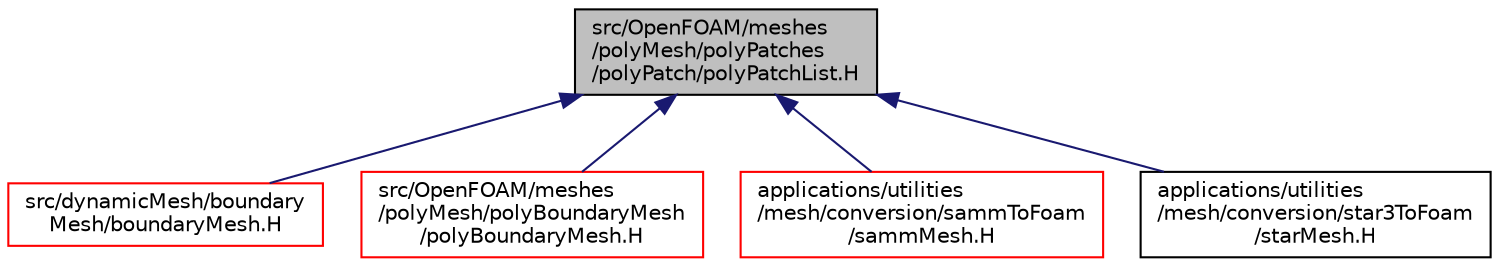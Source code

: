 digraph "src/OpenFOAM/meshes/polyMesh/polyPatches/polyPatch/polyPatchList.H"
{
  bgcolor="transparent";
  edge [fontname="Helvetica",fontsize="10",labelfontname="Helvetica",labelfontsize="10"];
  node [fontname="Helvetica",fontsize="10",shape=record];
  Node1 [label="src/OpenFOAM/meshes\l/polyMesh/polyPatches\l/polyPatch/polyPatchList.H",height=0.2,width=0.4,color="black", fillcolor="grey75", style="filled", fontcolor="black"];
  Node1 -> Node2 [dir="back",color="midnightblue",fontsize="10",style="solid",fontname="Helvetica"];
  Node2 [label="src/dynamicMesh/boundary\lMesh/boundaryMesh.H",height=0.2,width=0.4,color="red",URL="$a04762.html"];
  Node1 -> Node3 [dir="back",color="midnightblue",fontsize="10",style="solid",fontname="Helvetica"];
  Node3 [label="src/OpenFOAM/meshes\l/polyMesh/polyBoundaryMesh\l/polyBoundaryMesh.H",height=0.2,width=0.4,color="red",URL="$a08626.html"];
  Node1 -> Node4 [dir="back",color="midnightblue",fontsize="10",style="solid",fontname="Helvetica"];
  Node4 [label="applications/utilities\l/mesh/conversion/sammToFoam\l/sammMesh.H",height=0.2,width=0.4,color="red",URL="$a03944.html"];
  Node1 -> Node5 [dir="back",color="midnightblue",fontsize="10",style="solid",fontname="Helvetica"];
  Node5 [label="applications/utilities\l/mesh/conversion/star3ToFoam\l/starMesh.H",height=0.2,width=0.4,color="black",URL="$a03947.html"];
}
